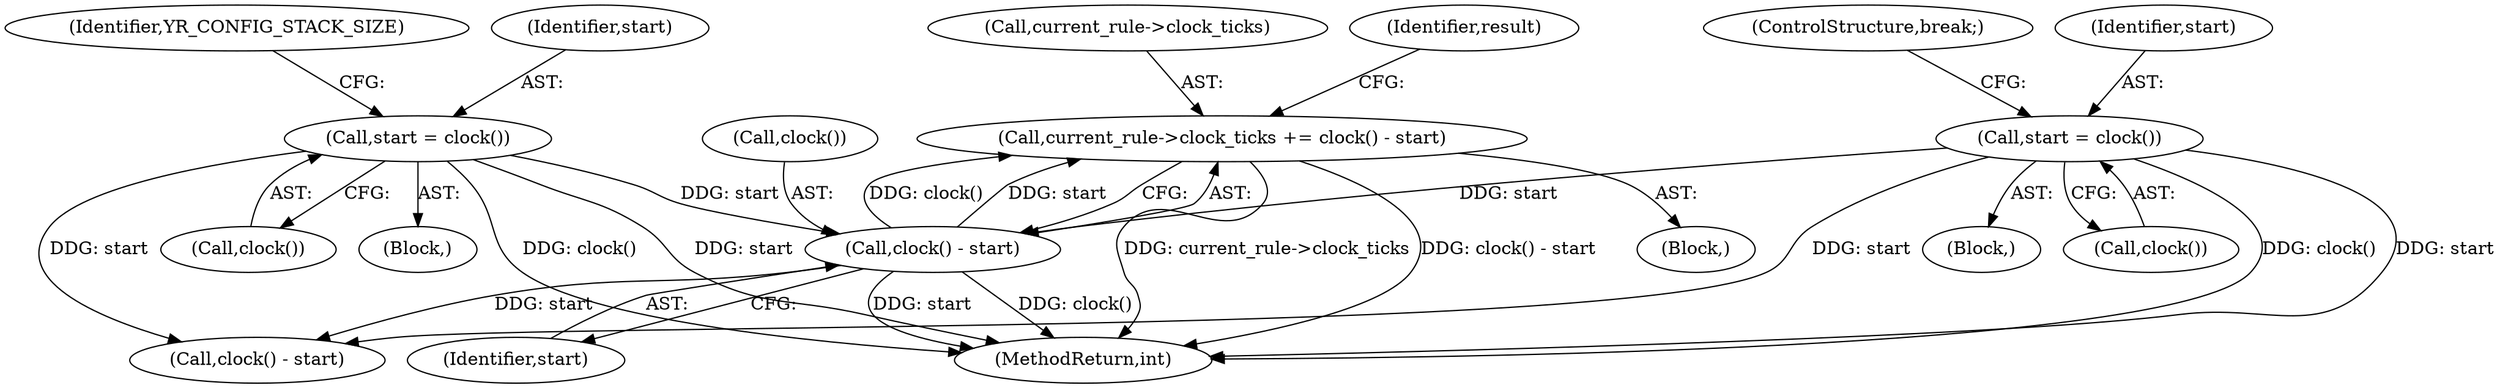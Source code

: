 digraph "0_yara_053e67e3ec81cc9268ce30eaf0d6663d8639ed1e@pointer" {
"1002703" [label="(Call,current_rule->clock_ticks += clock() - start)"];
"1002707" [label="(Call,clock() - start)"];
"1000808" [label="(Call,start = clock())"];
"1000161" [label="(Call,start = clock())"];
"1002708" [label="(Call,clock())"];
"1002704" [label="(Call,current_rule->clock_ticks)"];
"1000811" [label="(ControlStructure,break;)"];
"1000161" [label="(Call,start = clock())"];
"1000165" [label="(Identifier,YR_CONFIG_STACK_SIZE)"];
"1002709" [label="(Identifier,start)"];
"1002698" [label="(Block,)"];
"1002707" [label="(Call,clock() - start)"];
"1002703" [label="(Call,current_rule->clock_ticks += clock() - start)"];
"1000808" [label="(Call,start = clock())"];
"1000810" [label="(Call,clock())"];
"1002711" [label="(Identifier,result)"];
"1000809" [label="(Identifier,start)"];
"1000112" [label="(Block,)"];
"1000192" [label="(Block,)"];
"1002727" [label="(MethodReturn,int)"];
"1000163" [label="(Call,clock())"];
"1000162" [label="(Identifier,start)"];
"1000805" [label="(Call,clock() - start)"];
"1002703" -> "1002698"  [label="AST: "];
"1002703" -> "1002707"  [label="CFG: "];
"1002704" -> "1002703"  [label="AST: "];
"1002707" -> "1002703"  [label="AST: "];
"1002711" -> "1002703"  [label="CFG: "];
"1002703" -> "1002727"  [label="DDG: current_rule->clock_ticks"];
"1002703" -> "1002727"  [label="DDG: clock() - start"];
"1002707" -> "1002703"  [label="DDG: clock()"];
"1002707" -> "1002703"  [label="DDG: start"];
"1002707" -> "1002709"  [label="CFG: "];
"1002708" -> "1002707"  [label="AST: "];
"1002709" -> "1002707"  [label="AST: "];
"1002707" -> "1002727"  [label="DDG: start"];
"1002707" -> "1002727"  [label="DDG: clock()"];
"1002707" -> "1000805"  [label="DDG: start"];
"1000808" -> "1002707"  [label="DDG: start"];
"1000161" -> "1002707"  [label="DDG: start"];
"1000808" -> "1000192"  [label="AST: "];
"1000808" -> "1000810"  [label="CFG: "];
"1000809" -> "1000808"  [label="AST: "];
"1000810" -> "1000808"  [label="AST: "];
"1000811" -> "1000808"  [label="CFG: "];
"1000808" -> "1002727"  [label="DDG: clock()"];
"1000808" -> "1002727"  [label="DDG: start"];
"1000808" -> "1000805"  [label="DDG: start"];
"1000161" -> "1000112"  [label="AST: "];
"1000161" -> "1000163"  [label="CFG: "];
"1000162" -> "1000161"  [label="AST: "];
"1000163" -> "1000161"  [label="AST: "];
"1000165" -> "1000161"  [label="CFG: "];
"1000161" -> "1002727"  [label="DDG: start"];
"1000161" -> "1002727"  [label="DDG: clock()"];
"1000161" -> "1000805"  [label="DDG: start"];
}
